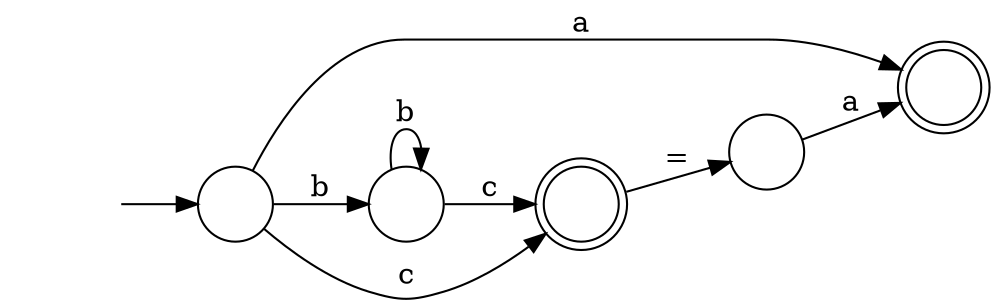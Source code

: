 digraph AutomataCompiladores {
  rankdir = LR;
  0 [shape=circle,label=""];
  initial [shape=plaintext,label=""];
  initial -> 0
  0 -> 1 [label="a"]
  0 -> 3 [label="b"]
  0 -> 4 [label="c"]
  1 [shape=doublecircle,label=""];
  2 [shape=circle,label=""];
  2 -> 1 [label="a"]
  3 [shape=circle,label=""];
  3 -> 3 [label="b"]
  3 -> 4 [label="c"]
  4 [shape=doublecircle,label=""];
  4 -> 2 [label="="]
}
